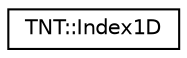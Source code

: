 digraph G
{
  edge [fontname="Helvetica",fontsize="10",labelfontname="Helvetica",labelfontsize="10"];
  node [fontname="Helvetica",fontsize="10",shape=record];
  rankdir=LR;
  Node1 [label="TNT::Index1D",height=0.2,width=0.4,color="black", fillcolor="white", style="filled",URL="$d9/d35/classTNT_1_1Index1D.html"];
}

